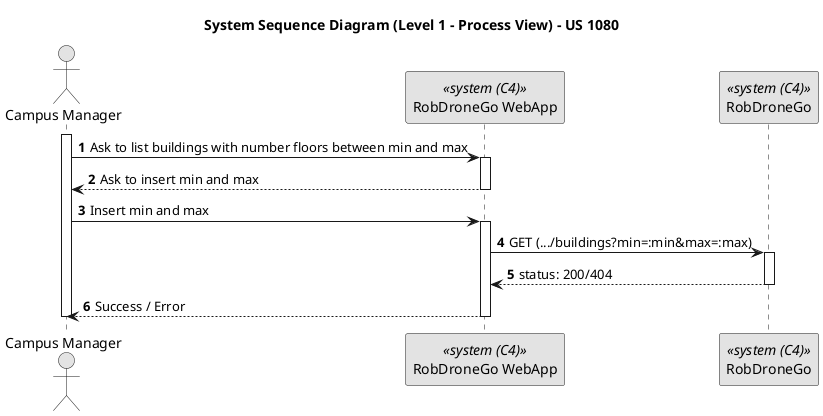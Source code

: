 @startuml
skinparam monochrome true
skinparam packageStyle rectangle
skinparam shadowing false

title System Sequence Diagram (Level 1 - Process View) - US 1080
autonumber

Actor "Campus Manager" as campusManager
participant "RobDroneGo WebApp" as WebSite <<system (C4)>>
participant "RobDroneGo" as Sistema <<system (C4)>>

activate campusManager
    campusManager -> WebSite : Ask to list buildings with number floors between min and max
    activate WebSite
        WebSite --> campusManager : Ask to insert min and max
    deactivate WebSite

    campusManager -> WebSite : Insert min and max
    activate WebSite
        WebSite -> Sistema : GET (.../buildings?min=:min&max=:max)
        activate Sistema
            WebSite <-- Sistema : status: 200/404
        deactivate Sistema

        WebSite --> campusManager : Success / Error
    deactivate WebSite
deactivate campusManager

@enduml
